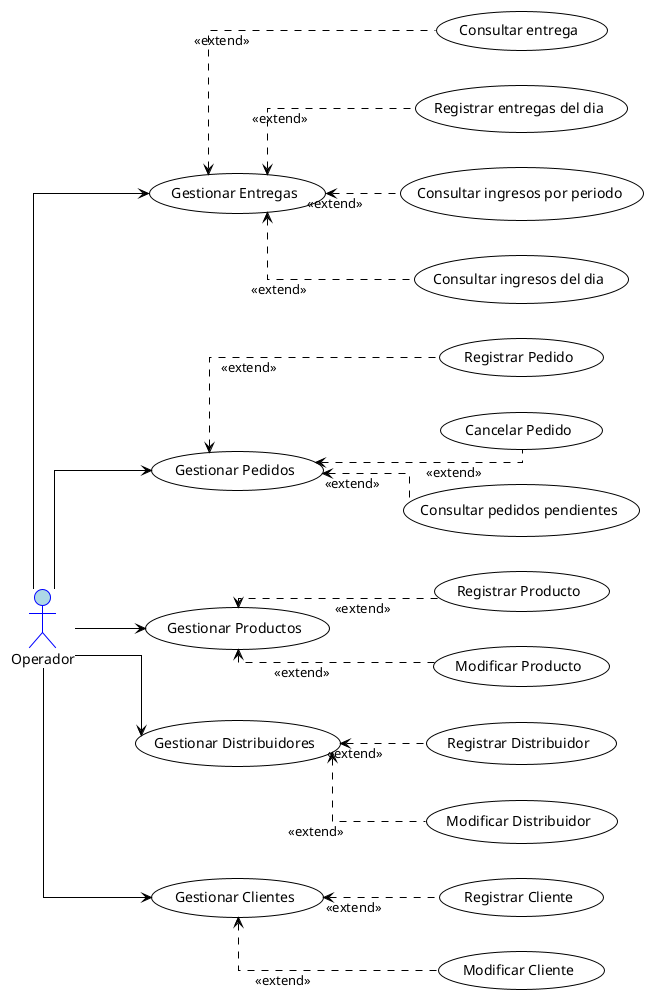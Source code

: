 @startuml

!theme plain

skinparam linetype ortho

left to right direction

skinparam actor {
  BackgroundColor LightBlue
  BorderColor Blue
}

usecase "Consultar entrega" as UC_ConsultarEntrega
usecase "Registrar entregas del dia" as UC_RegistrarEntregas
usecase "Consultar ingresos por periodo" as UC_ConsultarEntregasPeriodo
usecase "Consultar ingresos del dia" as UC_ConsultarEntregasDiarias
usecase "Gestionar Entregas" as UC_GestionarEntregas
usecase "Registrar Pedido" as UC_RegistrarPedido
usecase "Cancelar Pedido" as UC_ModificarPedido
usecase "Gestionar Pedidos" as UC_GestionarPedidos
usecase "Consultar pedidos pendientes" as UC_ConsultarEntregas
usecase "Registrar Producto" as UC_RegistrarProducto
usecase "Modificar Producto" as UC_ModificarProducto
usecase "Gestionar Productos" as UC_GestionarProductos
usecase "Registrar Distribuidor" as UC_RegistrarDistribuidor
usecase "Modificar Distribuidor" as UC_ModificarDistribuidor
usecase "Gestionar Distribuidores" as UC_GestionarDistribuidores
usecase "Registrar Cliente" as UC_RegistrarCliente
usecase "Modificar Cliente" as UC_ModificarCliente
usecase "Gestionar Clientes" as UC_GestionarClientes

Operador --> UC_GestionarEntregas
Operador --> UC_GestionarPedidos
Operador --> UC_GestionarProductos
Operador --> UC_GestionarDistribuidores
Operador --> UC_GestionarClientes

UC_RegistrarCliente .u.> UC_GestionarClientes : <<extend>>
UC_ModificarCliente .u.> UC_GestionarClientes : <<extend>>
UC_RegistrarDistribuidor .u.> UC_GestionarDistribuidores : <<extend>>
UC_ModificarDistribuidor .u.> UC_GestionarDistribuidores : <<extend>>
UC_RegistrarProducto .u.> UC_GestionarProductos : <<extend>>
UC_ModificarProducto .u.> UC_GestionarProductos : <<extend>>
UC_RegistrarPedido .u.> UC_GestionarPedidos : <<extend>>
UC_ModificarPedido .u.> UC_GestionarPedidos : <<extend>>
UC_ConsultarEntregas .u.> UC_GestionarPedidos: <<extend>>
UC_RegistrarEntregas .u.> UC_GestionarEntregas: <<extend>>
UC_ConsultarEntregasDiarias .u.> UC_GestionarEntregas: <<extend>>
UC_ConsultarEntregasPeriodo .u.> UC_GestionarEntregas: <<extend>>
UC_ConsultarEntrega .u.> UC_GestionarEntregas: <<extend>>

@enduml
